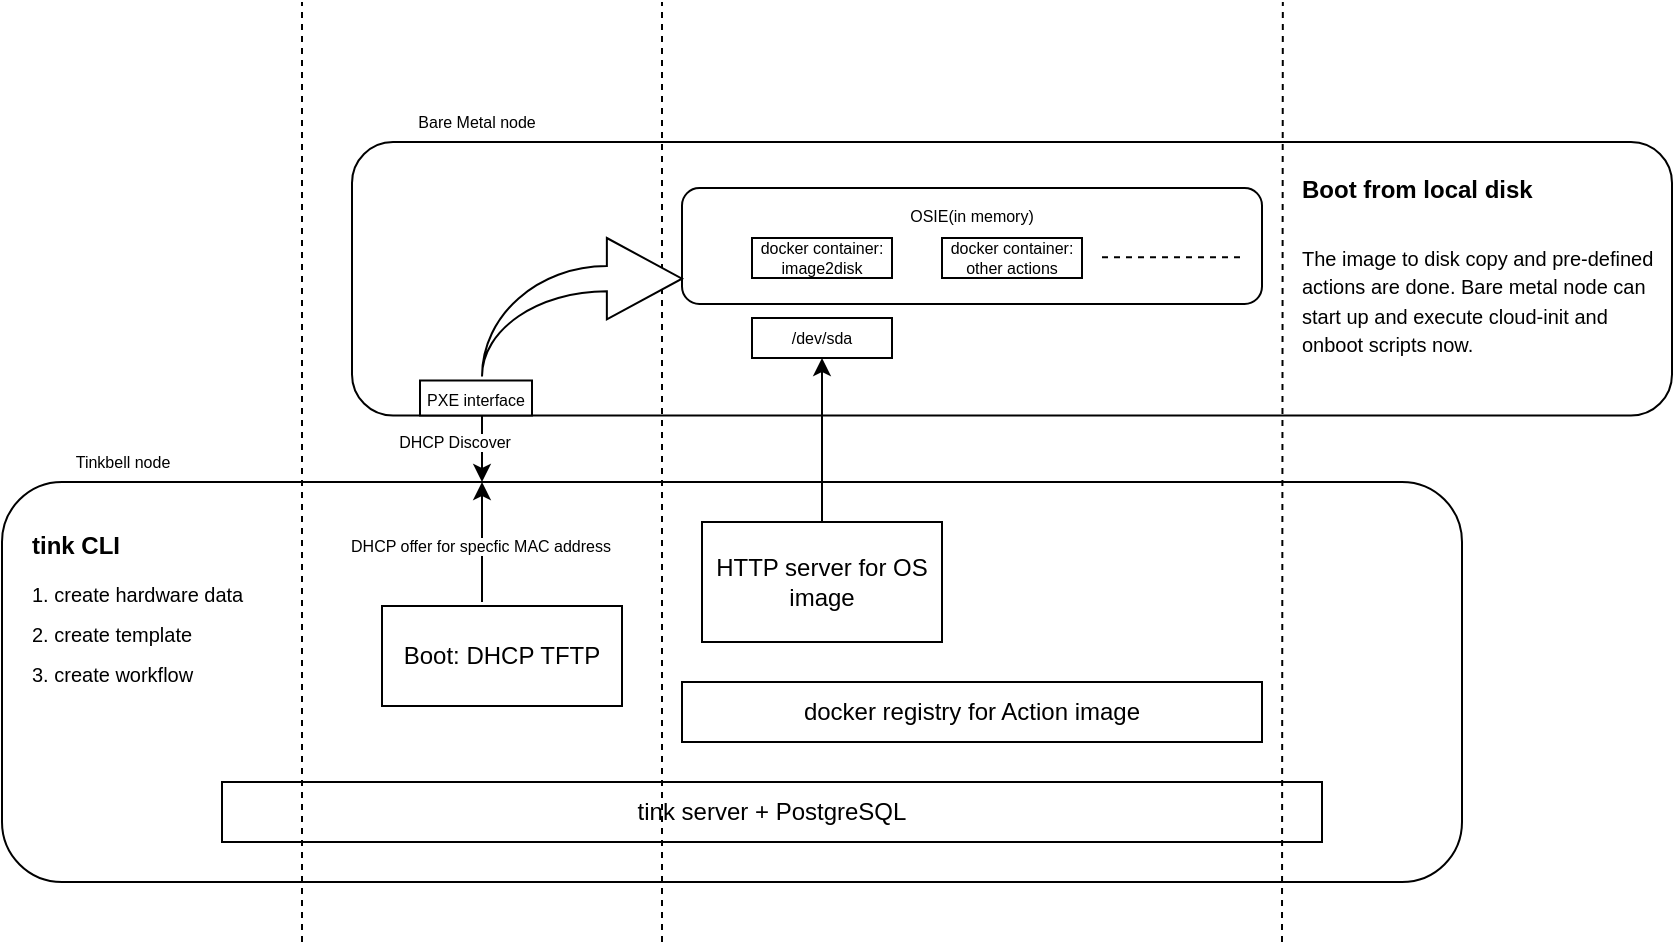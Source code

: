 <mxfile version="16.6.2" type="github">
  <diagram id="m5wXjyESWi-L3U7cA1hM" name="Page-1">
    <mxGraphModel dx="928" dy="593" grid="1" gridSize="10" guides="1" tooltips="1" connect="1" arrows="1" fold="1" page="1" pageScale="1" pageWidth="1100" pageHeight="1700" math="0" shadow="0">
      <root>
        <mxCell id="0" />
        <mxCell id="1" parent="0" />
        <mxCell id="MAcAAOay9VMo5baa-wVE-2" value="" style="rounded=1;whiteSpace=wrap;html=1;" parent="1" vertex="1">
          <mxGeometry x="150" y="810" width="730" height="200" as="geometry" />
        </mxCell>
        <mxCell id="MAcAAOay9VMo5baa-wVE-3" style="edgeStyle=orthogonalEdgeStyle;rounded=0;orthogonalLoop=1;jettySize=auto;html=1;exitX=0.25;exitY=1;exitDx=0;exitDy=0;" parent="1" source="MAcAAOay9VMo5baa-wVE-5" target="MAcAAOay9VMo5baa-wVE-2" edge="1">
          <mxGeometry relative="1" as="geometry">
            <Array as="points">
              <mxPoint x="390" y="649" />
            </Array>
          </mxGeometry>
        </mxCell>
        <mxCell id="MAcAAOay9VMo5baa-wVE-4" value="DHCP Discover" style="edgeLabel;html=1;align=center;verticalAlign=middle;resizable=0;points=[];fontSize=8;" parent="MAcAAOay9VMo5baa-wVE-3" vertex="1" connectable="0">
          <mxGeometry x="0.082" y="1" relative="1" as="geometry">
            <mxPoint x="-32" y="140" as="offset" />
          </mxGeometry>
        </mxCell>
        <mxCell id="MAcAAOay9VMo5baa-wVE-5" value="" style="rounded=1;whiteSpace=wrap;html=1;" parent="1" vertex="1">
          <mxGeometry x="325" y="640" width="660" height="136.75" as="geometry" />
        </mxCell>
        <mxCell id="MAcAAOay9VMo5baa-wVE-6" value="Boot: DHCP TFTP" style="rounded=0;whiteSpace=wrap;html=1;" parent="1" vertex="1">
          <mxGeometry x="340" y="872" width="120" height="50" as="geometry" />
        </mxCell>
        <mxCell id="MAcAAOay9VMo5baa-wVE-7" value="tink server + PostgreSQL" style="rounded=0;whiteSpace=wrap;html=1;" parent="1" vertex="1">
          <mxGeometry x="260" y="960" width="550" height="30" as="geometry" />
        </mxCell>
        <mxCell id="MAcAAOay9VMo5baa-wVE-8" value="" style="endArrow=classic;html=1;rounded=0;" parent="1" edge="1">
          <mxGeometry width="50" height="50" relative="1" as="geometry">
            <mxPoint x="390" y="870" as="sourcePoint" />
            <mxPoint x="390" y="810" as="targetPoint" />
          </mxGeometry>
        </mxCell>
        <mxCell id="MAcAAOay9VMo5baa-wVE-9" value="DHCP offer for specfic MAC address" style="edgeLabel;html=1;align=center;verticalAlign=middle;resizable=0;points=[];fontSize=8;" parent="MAcAAOay9VMo5baa-wVE-8" vertex="1" connectable="0">
          <mxGeometry x="-0.047" y="1" relative="1" as="geometry">
            <mxPoint as="offset" />
          </mxGeometry>
        </mxCell>
        <mxCell id="MAcAAOay9VMo5baa-wVE-10" value="&lt;font style=&quot;font-size: 8px&quot;&gt;PXE interface&lt;/font&gt;" style="rounded=0;whiteSpace=wrap;html=1;" parent="1" vertex="1">
          <mxGeometry x="359" y="759.25" width="56" height="17.5" as="geometry" />
        </mxCell>
        <mxCell id="MAcAAOay9VMo5baa-wVE-11" value="docker registry for Action image" style="rounded=0;whiteSpace=wrap;html=1;" parent="1" vertex="1">
          <mxGeometry x="490" y="910" width="290" height="30" as="geometry" />
        </mxCell>
        <mxCell id="MAcAAOay9VMo5baa-wVE-12" style="edgeStyle=orthogonalEdgeStyle;rounded=0;orthogonalLoop=1;jettySize=auto;html=1;exitX=0.5;exitY=0;exitDx=0;exitDy=0;fontSize=8;" parent="1" source="MAcAAOay9VMo5baa-wVE-13" target="MAcAAOay9VMo5baa-wVE-14" edge="1">
          <mxGeometry relative="1" as="geometry" />
        </mxCell>
        <mxCell id="MAcAAOay9VMo5baa-wVE-13" value="HTTP server for OS image" style="rounded=0;whiteSpace=wrap;html=1;" parent="1" vertex="1">
          <mxGeometry x="500" y="830" width="120" height="60" as="geometry" />
        </mxCell>
        <mxCell id="MAcAAOay9VMo5baa-wVE-14" value="/dev/sda" style="rounded=0;whiteSpace=wrap;html=1;fontSize=8;" parent="1" vertex="1">
          <mxGeometry x="525" y="728" width="70" height="20" as="geometry" />
        </mxCell>
        <mxCell id="MAcAAOay9VMo5baa-wVE-15" value="&lt;div style=&quot;text-align: left&quot;&gt;&lt;span&gt;OSIE(in memory)&lt;/span&gt;&lt;/div&gt;&lt;div style=&quot;text-align: left&quot;&gt;&lt;br&gt;&lt;/div&gt;&lt;div style=&quot;text-align: left&quot;&gt;&lt;br&gt;&lt;/div&gt;&lt;div style=&quot;text-align: left&quot;&gt;&lt;br&gt;&lt;/div&gt;" style="rounded=1;whiteSpace=wrap;html=1;fontSize=8;" parent="1" vertex="1">
          <mxGeometry x="490" y="663" width="290" height="58" as="geometry" />
        </mxCell>
        <mxCell id="MAcAAOay9VMo5baa-wVE-16" value="Tinkbell node" style="text;html=1;align=center;verticalAlign=middle;resizable=0;points=[];autosize=1;strokeColor=none;fillColor=none;fontSize=8;" parent="1" vertex="1">
          <mxGeometry x="180" y="790" width="60" height="20" as="geometry" />
        </mxCell>
        <mxCell id="MAcAAOay9VMo5baa-wVE-17" value="docker container:&lt;br&gt;image2disk" style="rounded=0;whiteSpace=wrap;html=1;fontSize=8;" parent="1" vertex="1">
          <mxGeometry x="525" y="688" width="70" height="20" as="geometry" />
        </mxCell>
        <mxCell id="MAcAAOay9VMo5baa-wVE-18" value="&lt;h1&gt;&lt;font style=&quot;font-size: 12px&quot;&gt;tink CLI&lt;/font&gt;&lt;/h1&gt;&lt;p&gt;&lt;font style=&quot;font-size: 10px&quot;&gt;1. create hardware data&amp;nbsp;&lt;/font&gt;&lt;/p&gt;&lt;p&gt;&lt;font style=&quot;font-size: 10px&quot;&gt;2. create template&lt;/font&gt;&lt;/p&gt;&lt;p&gt;&lt;/p&gt;&lt;span style=&quot;font-size: 10px&quot;&gt;3. create workflow&lt;/span&gt;" style="text;html=1;strokeColor=none;fillColor=none;spacing=5;spacingTop=-20;whiteSpace=wrap;overflow=hidden;rounded=0;fontSize=8;" parent="1" vertex="1">
          <mxGeometry x="160" y="830" width="130" height="120" as="geometry" />
        </mxCell>
        <mxCell id="MAcAAOay9VMo5baa-wVE-20" value="" style="endArrow=none;dashed=1;html=1;rounded=0;" parent="1" edge="1">
          <mxGeometry width="50" height="50" relative="1" as="geometry">
            <mxPoint x="300" y="1040" as="sourcePoint" />
            <mxPoint x="300" y="570" as="targetPoint" />
          </mxGeometry>
        </mxCell>
        <mxCell id="MAcAAOay9VMo5baa-wVE-21" value="" style="endArrow=none;dashed=1;html=1;rounded=0;" parent="1" edge="1">
          <mxGeometry width="50" height="50" relative="1" as="geometry">
            <mxPoint x="480" y="1040" as="sourcePoint" />
            <mxPoint x="480" y="570" as="targetPoint" />
          </mxGeometry>
        </mxCell>
        <mxCell id="MAcAAOay9VMo5baa-wVE-22" value="docker container:&lt;br&gt;other actions" style="rounded=0;whiteSpace=wrap;html=1;fontSize=8;" parent="1" vertex="1">
          <mxGeometry x="620" y="688" width="70" height="20" as="geometry" />
        </mxCell>
        <mxCell id="MAcAAOay9VMo5baa-wVE-25" value="" style="html=1;shadow=0;dashed=0;align=center;verticalAlign=middle;shape=mxgraph.arrows2.jumpInArrow;dy=6.32;dx=37.57;arrowHead=40.71;" parent="1" vertex="1">
          <mxGeometry x="390" y="688" width="100" height="69.25" as="geometry" />
        </mxCell>
        <mxCell id="MAcAAOay9VMo5baa-wVE-30" value="" style="endArrow=none;dashed=1;html=1;rounded=0;" parent="1" edge="1">
          <mxGeometry width="50" height="50" relative="1" as="geometry">
            <mxPoint x="700" y="697.66" as="sourcePoint" />
            <mxPoint x="770" y="697.66" as="targetPoint" />
          </mxGeometry>
        </mxCell>
        <mxCell id="MAcAAOay9VMo5baa-wVE-31" value="" style="endArrow=none;dashed=1;html=1;rounded=0;" parent="1" edge="1">
          <mxGeometry width="50" height="50" relative="1" as="geometry">
            <mxPoint x="790" y="1040" as="sourcePoint" />
            <mxPoint x="790.42" y="570" as="targetPoint" />
          </mxGeometry>
        </mxCell>
        <mxCell id="MAcAAOay9VMo5baa-wVE-32" value="&lt;h1&gt;&lt;span style=&quot;font-size: 12px&quot;&gt;Boot from local disk&lt;/span&gt;&lt;/h1&gt;&lt;p&gt;&lt;font style=&quot;font-size: 10px&quot;&gt;The image to disk copy and pre-defined actions are done. Bare metal node can start up and execute cloud-init and onboot scripts now.&lt;/font&gt;&lt;/p&gt;" style="text;html=1;strokeColor=none;fillColor=none;spacing=5;spacingTop=-20;whiteSpace=wrap;overflow=hidden;rounded=0;" parent="1" vertex="1">
          <mxGeometry x="795" y="640" width="190" height="120" as="geometry" />
        </mxCell>
        <mxCell id="V3nccnek_SQzRIIsQx2B-3" value="Bare Metal node" style="text;html=1;align=center;verticalAlign=middle;resizable=0;points=[];autosize=1;strokeColor=none;fillColor=none;fontSize=8;" vertex="1" parent="1">
          <mxGeometry x="352" y="620" width="70" height="20" as="geometry" />
        </mxCell>
      </root>
    </mxGraphModel>
  </diagram>
</mxfile>
